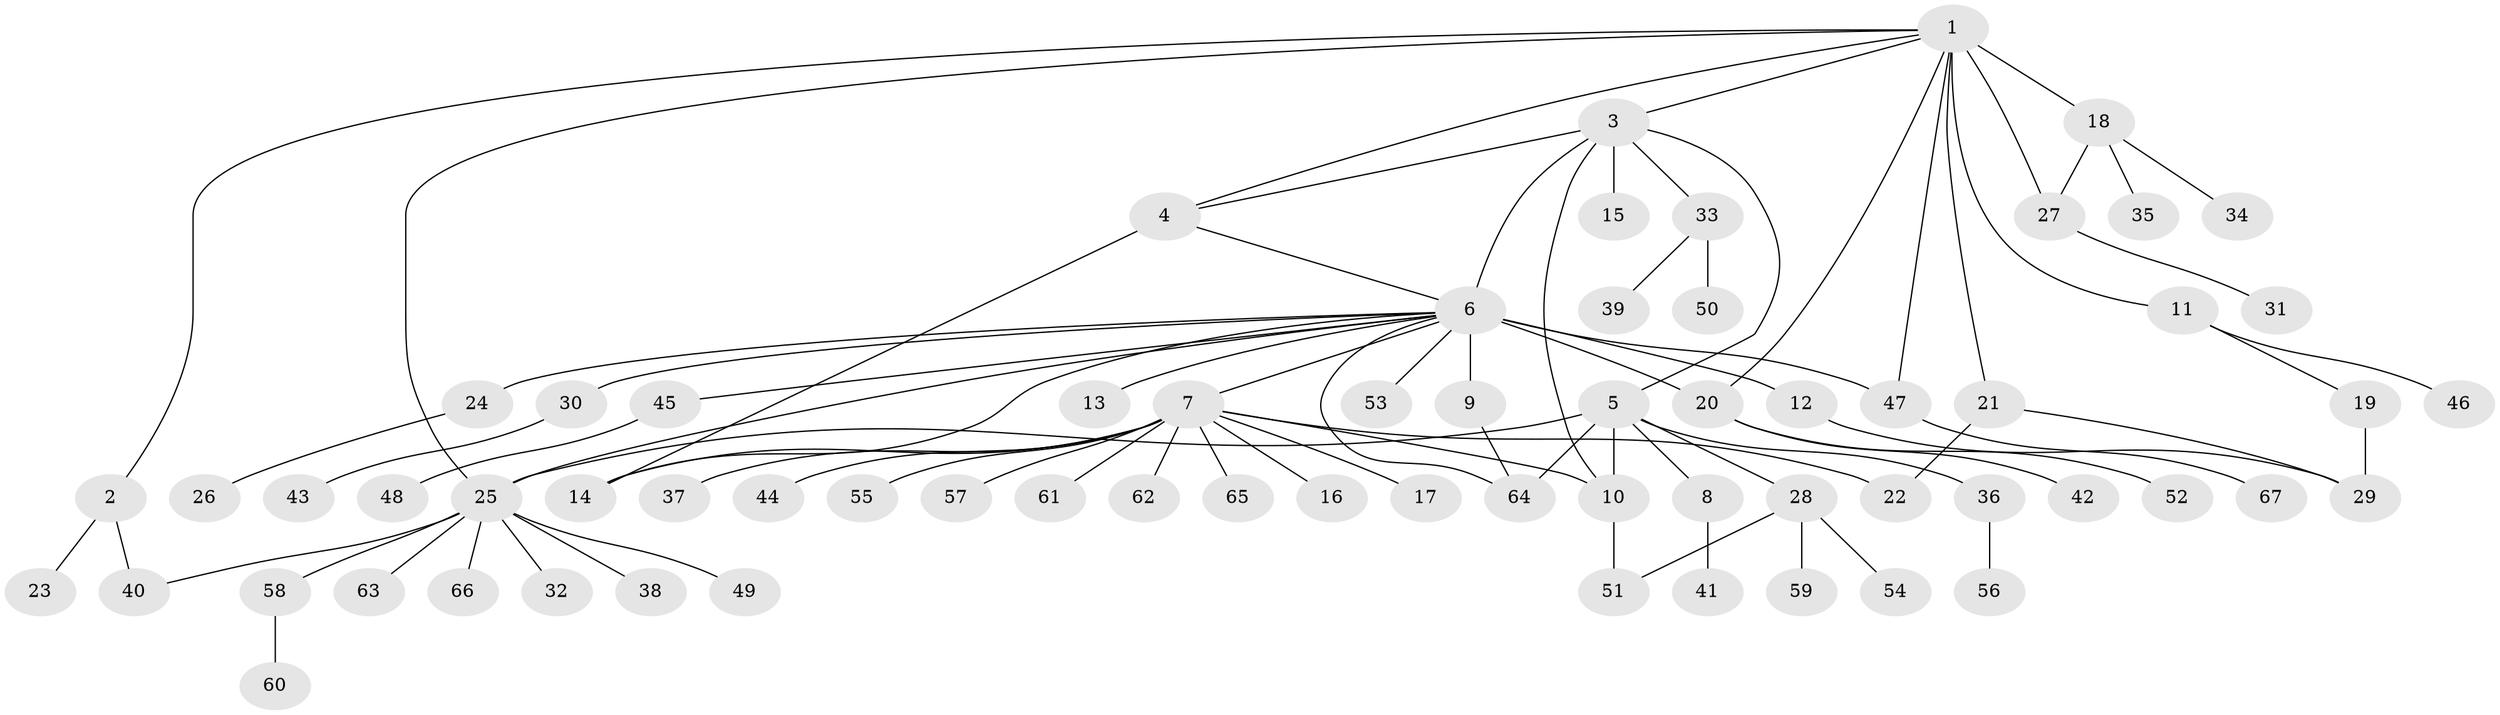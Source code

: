 // original degree distribution, {15: 0.007462686567164179, 5: 0.014925373134328358, 13: 0.007462686567164179, 7: 0.007462686567164179, 11: 0.014925373134328358, 23: 0.007462686567164179, 14: 0.007462686567164179, 3: 0.07462686567164178, 2: 0.22388059701492538, 4: 0.04477611940298507, 1: 0.582089552238806, 6: 0.007462686567164179}
// Generated by graph-tools (version 1.1) at 2025/35/03/09/25 02:35:50]
// undirected, 67 vertices, 84 edges
graph export_dot {
graph [start="1"]
  node [color=gray90,style=filled];
  1;
  2;
  3;
  4;
  5;
  6;
  7;
  8;
  9;
  10;
  11;
  12;
  13;
  14;
  15;
  16;
  17;
  18;
  19;
  20;
  21;
  22;
  23;
  24;
  25;
  26;
  27;
  28;
  29;
  30;
  31;
  32;
  33;
  34;
  35;
  36;
  37;
  38;
  39;
  40;
  41;
  42;
  43;
  44;
  45;
  46;
  47;
  48;
  49;
  50;
  51;
  52;
  53;
  54;
  55;
  56;
  57;
  58;
  59;
  60;
  61;
  62;
  63;
  64;
  65;
  66;
  67;
  1 -- 2 [weight=1.0];
  1 -- 3 [weight=1.0];
  1 -- 4 [weight=1.0];
  1 -- 11 [weight=1.0];
  1 -- 18 [weight=5.0];
  1 -- 20 [weight=1.0];
  1 -- 21 [weight=1.0];
  1 -- 25 [weight=1.0];
  1 -- 27 [weight=1.0];
  1 -- 47 [weight=1.0];
  2 -- 23 [weight=1.0];
  2 -- 40 [weight=2.0];
  3 -- 4 [weight=1.0];
  3 -- 5 [weight=1.0];
  3 -- 6 [weight=1.0];
  3 -- 10 [weight=1.0];
  3 -- 15 [weight=6.0];
  3 -- 33 [weight=1.0];
  4 -- 6 [weight=1.0];
  4 -- 14 [weight=3.0];
  5 -- 8 [weight=1.0];
  5 -- 10 [weight=4.0];
  5 -- 25 [weight=1.0];
  5 -- 28 [weight=1.0];
  5 -- 36 [weight=1.0];
  5 -- 64 [weight=1.0];
  6 -- 7 [weight=1.0];
  6 -- 9 [weight=1.0];
  6 -- 12 [weight=8.0];
  6 -- 13 [weight=1.0];
  6 -- 14 [weight=1.0];
  6 -- 20 [weight=1.0];
  6 -- 24 [weight=1.0];
  6 -- 25 [weight=1.0];
  6 -- 30 [weight=1.0];
  6 -- 45 [weight=1.0];
  6 -- 47 [weight=1.0];
  6 -- 53 [weight=1.0];
  6 -- 64 [weight=1.0];
  7 -- 10 [weight=1.0];
  7 -- 14 [weight=1.0];
  7 -- 16 [weight=1.0];
  7 -- 17 [weight=1.0];
  7 -- 22 [weight=1.0];
  7 -- 37 [weight=1.0];
  7 -- 44 [weight=1.0];
  7 -- 55 [weight=1.0];
  7 -- 57 [weight=1.0];
  7 -- 61 [weight=1.0];
  7 -- 62 [weight=1.0];
  7 -- 65 [weight=1.0];
  8 -- 41 [weight=1.0];
  9 -- 64 [weight=1.0];
  10 -- 51 [weight=1.0];
  11 -- 19 [weight=1.0];
  11 -- 46 [weight=1.0];
  12 -- 29 [weight=1.0];
  18 -- 27 [weight=1.0];
  18 -- 34 [weight=1.0];
  18 -- 35 [weight=1.0];
  19 -- 29 [weight=4.0];
  20 -- 42 [weight=1.0];
  20 -- 52 [weight=2.0];
  21 -- 22 [weight=1.0];
  21 -- 29 [weight=1.0];
  24 -- 26 [weight=1.0];
  25 -- 32 [weight=1.0];
  25 -- 38 [weight=1.0];
  25 -- 40 [weight=1.0];
  25 -- 49 [weight=1.0];
  25 -- 58 [weight=1.0];
  25 -- 63 [weight=1.0];
  25 -- 66 [weight=1.0];
  27 -- 31 [weight=1.0];
  28 -- 51 [weight=1.0];
  28 -- 54 [weight=1.0];
  28 -- 59 [weight=1.0];
  30 -- 43 [weight=2.0];
  33 -- 39 [weight=1.0];
  33 -- 50 [weight=1.0];
  36 -- 56 [weight=1.0];
  45 -- 48 [weight=2.0];
  47 -- 67 [weight=1.0];
  58 -- 60 [weight=1.0];
}
